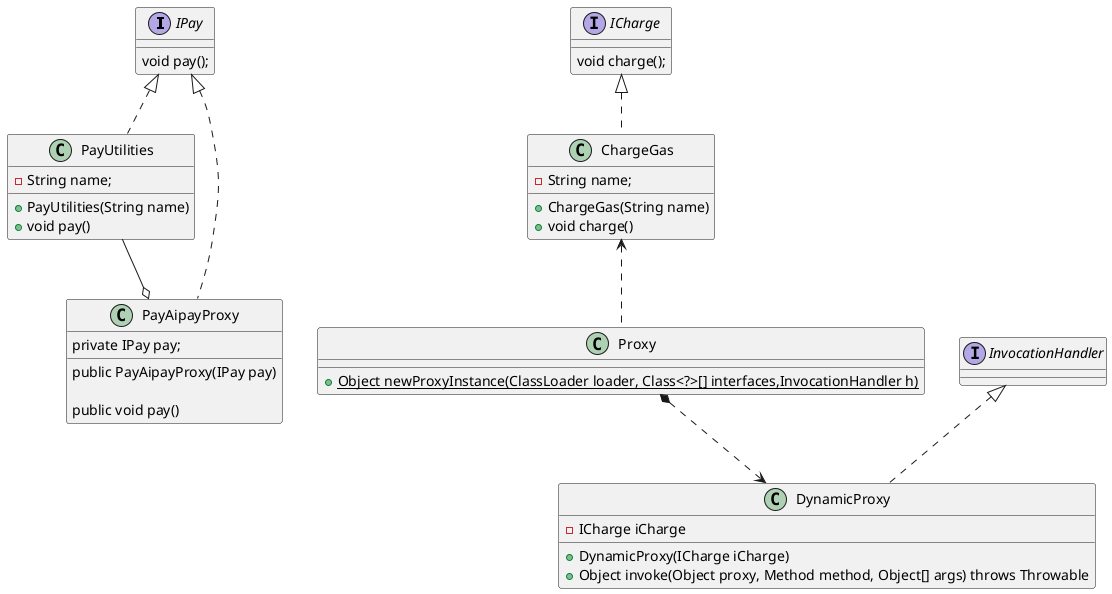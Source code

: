 @startuml

interface IPay {
    void pay();
}

class PayUtilities implements IPay {
    - String name;

    + PayUtilities(String name)
    + void pay()
}

class PayAipayProxy implements IPay {
    private IPay pay;

    public PayAipayProxy(IPay pay)

    public void pay()
}
PayUtilities --o PayAipayProxy

interface ICharge {
    void charge();
}

class ChargeGas implements ICharge {
    - String name;

    + ChargeGas(String name)
    + void charge()
}

class DynamicProxy implements InvocationHandler {

    - ICharge iCharge

    + DynamicProxy(ICharge iCharge)
    + Object invoke(Object proxy, Method method, Object[] args) throws Throwable
}

class Proxy {
    + {static} Object newProxyInstance(ClassLoader loader, Class<?>[] interfaces,InvocationHandler h)
}

Proxy *..> DynamicProxy
ChargeGas <.. Proxy
@enduml